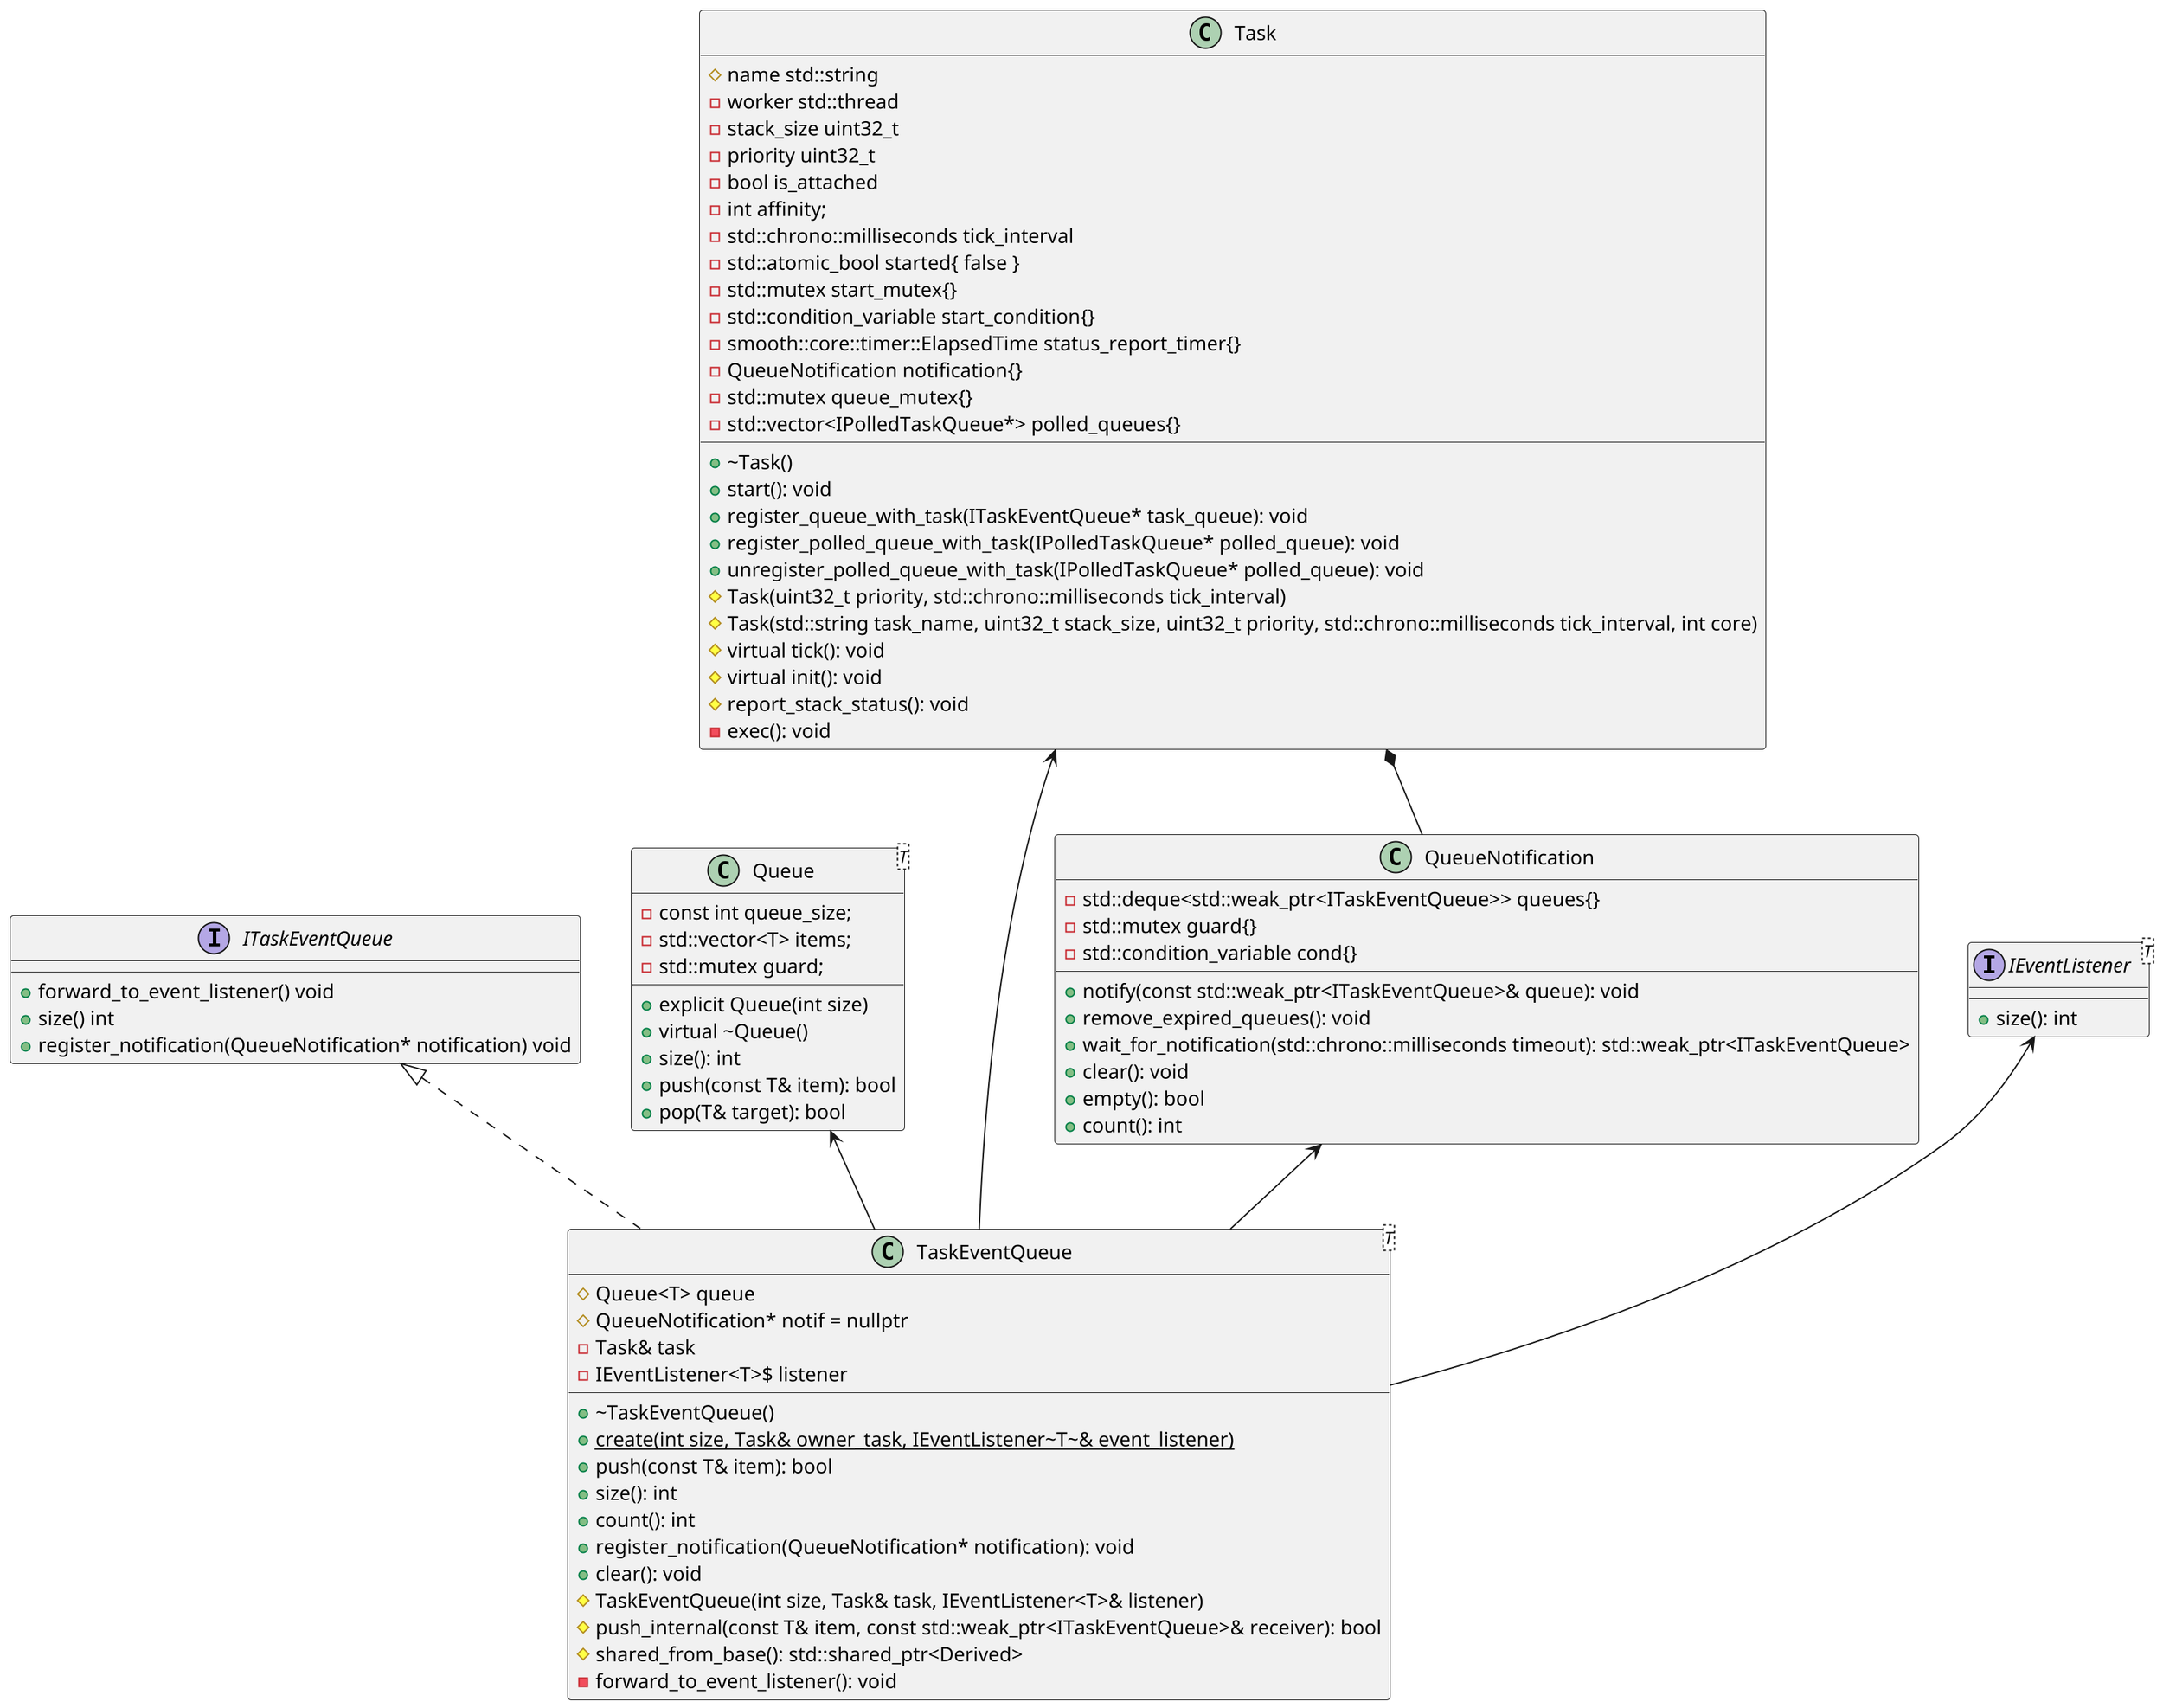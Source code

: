 @startuml ipc

scale 2


interface ITaskEventQueue {
    +forward_to_event_listener() void
    +size() int
    +register_notification(QueueNotification* notification) void
}

class TaskEventQueue<T> {
    #Queue<T> queue
    #QueueNotification* notif = nullptr
    -Task& task
    -IEventListener<T>$ listener
    +~TaskEventQueue()
    {static} +create(int size, Task& owner_task, IEventListener~T~& event_listener)
    +push(const T& item): bool
    +size(): int
    +count(): int
    +register_notification(QueueNotification* notification): void
    +clear(): void
    #TaskEventQueue(int size, Task& task, IEventListener<T>& listener)
    #push_internal(const T& item, const std::weak_ptr<ITaskEventQueue>& receiver): bool
    #shared_from_base(): std::shared_ptr<Derived>
    -forward_to_event_listener(): void
}

class Queue<T> {
    -const int queue_size;
    -std::vector<T> items;
    -std::mutex guard;
    +explicit Queue(int size)
    +virtual ~Queue()
    +size(): int
    +push(const T& item): bool
    +pop(T& target): bool
}

class QueueNotification {
    -std::deque<std::weak_ptr<ITaskEventQueue>> queues{}
    -std::mutex guard{}
    -std::condition_variable cond{}
    +notify(const std::weak_ptr<ITaskEventQueue>& queue): void
    +remove_expired_queues(): void
    +wait_for_notification(std::chrono::milliseconds timeout): std::weak_ptr<ITaskEventQueue>
    +clear(): void
    +empty(): bool
    +count(): int
}

interface IEventListener<T> {
    +size(): int
}

class Task {
    +~Task()
    +start(): void
    +register_queue_with_task(ITaskEventQueue* task_queue): void
    +register_polled_queue_with_task(IPolledTaskQueue* polled_queue): void
    +unregister_polled_queue_with_task(IPolledTaskQueue* polled_queue): void
    #name std::string
    #Task(uint32_t priority, std::chrono::milliseconds tick_interval)
    #Task(std::string task_name, uint32_t stack_size, uint32_t priority, std::chrono::milliseconds tick_interval, int core)
    #virtual tick(): void
    #virtual init(): void
    #report_stack_status(): void
    -worker std::thread
    -stack_size uint32_t
    -priority uint32_t
    -bool is_attached
    -int affinity;
    -std::chrono::milliseconds tick_interval
    -std::atomic_bool started{ false }
    -std::mutex start_mutex{}
    -std::condition_variable start_condition{}
    -smooth::core::timer::ElapsedTime status_report_timer{}
    -QueueNotification notification{}
    -std::mutex queue_mutex{}
    -std::vector<IPolledTaskQueue*> polled_queues{}
    -exec(): void
}

class TaskEventQueue implements ITaskEventQueue
Task *-- QueueNotification
Task <-- TaskEventQueue
IEventListener <-- TaskEventQueue

Queue <-- TaskEventQueue
QueueNotification <-- TaskEventQueue

@enduml